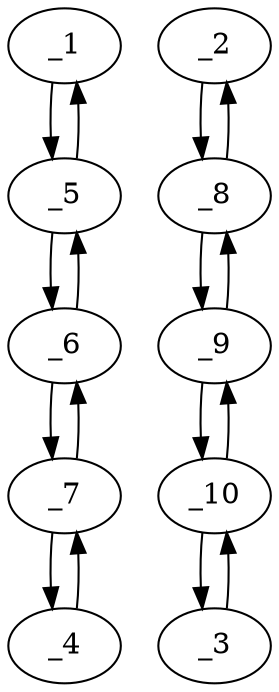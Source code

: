 digraph f1713_07 {
	_1	 [x="126.000000",
		y="78.000000"];
	_5	 [x="137.000000",
		y="90.000000"];
	_1 -> _5	 [angle="0.828849",
		orient="0.737154"];
	_2	 [x="110.000000",
		y="106.000000"];
	_8	 [x="104.000000",
		y="91.000000"];
	_2 -> _8	 [angle="-1.951303",
		orient="-0.928477"];
	_3	 [x="71.000000",
		y="127.000000"];
	_10	 [x="76.000000",
		y="109.000000"];
	_3 -> _10	 [angle="-1.299849",
		orient="-0.963518"];
	_4	 [x="166.000000",
		y="128.000000"];
	_7	 [x="162.000000",
		y="111.000000"];
	_4 -> _7	 [angle="-1.801887",
		orient="-0.973417"];
	_5 -> _1	 [angle="-2.312744",
		orient="-0.737154"];
	_6	 [x="151.000000",
		y="99.000000"];
	_5 -> _6	 [angle="0.571337",
		orient="0.540758"];
	_6 -> _5	 [angle="-2.570255",
		orient="-0.540758"];
	_6 -> _7	 [angle="0.828849",
		orient="0.737154"];
	_7 -> _4	 [angle="1.339706",
		orient="0.973417"];
	_7 -> _6	 [angle="-2.312744",
		orient="-0.737154"];
	_8 -> _2	 [angle="1.190290",
		orient="0.928477"];
	_9	 [x="87.000000",
		y="97.000000"];
	_8 -> _9	 [angle="2.802300",
		orient="0.332820"];
	_9 -> _8	 [angle="-0.339293",
		orient="-0.332820"];
	_9 -> _10	 [angle="2.312744",
		orient="0.737154"];
	_10 -> _3	 [angle="1.841743",
		orient="0.963518"];
	_10 -> _9	 [angle="-0.828849",
		orient="-0.737154"];
}
